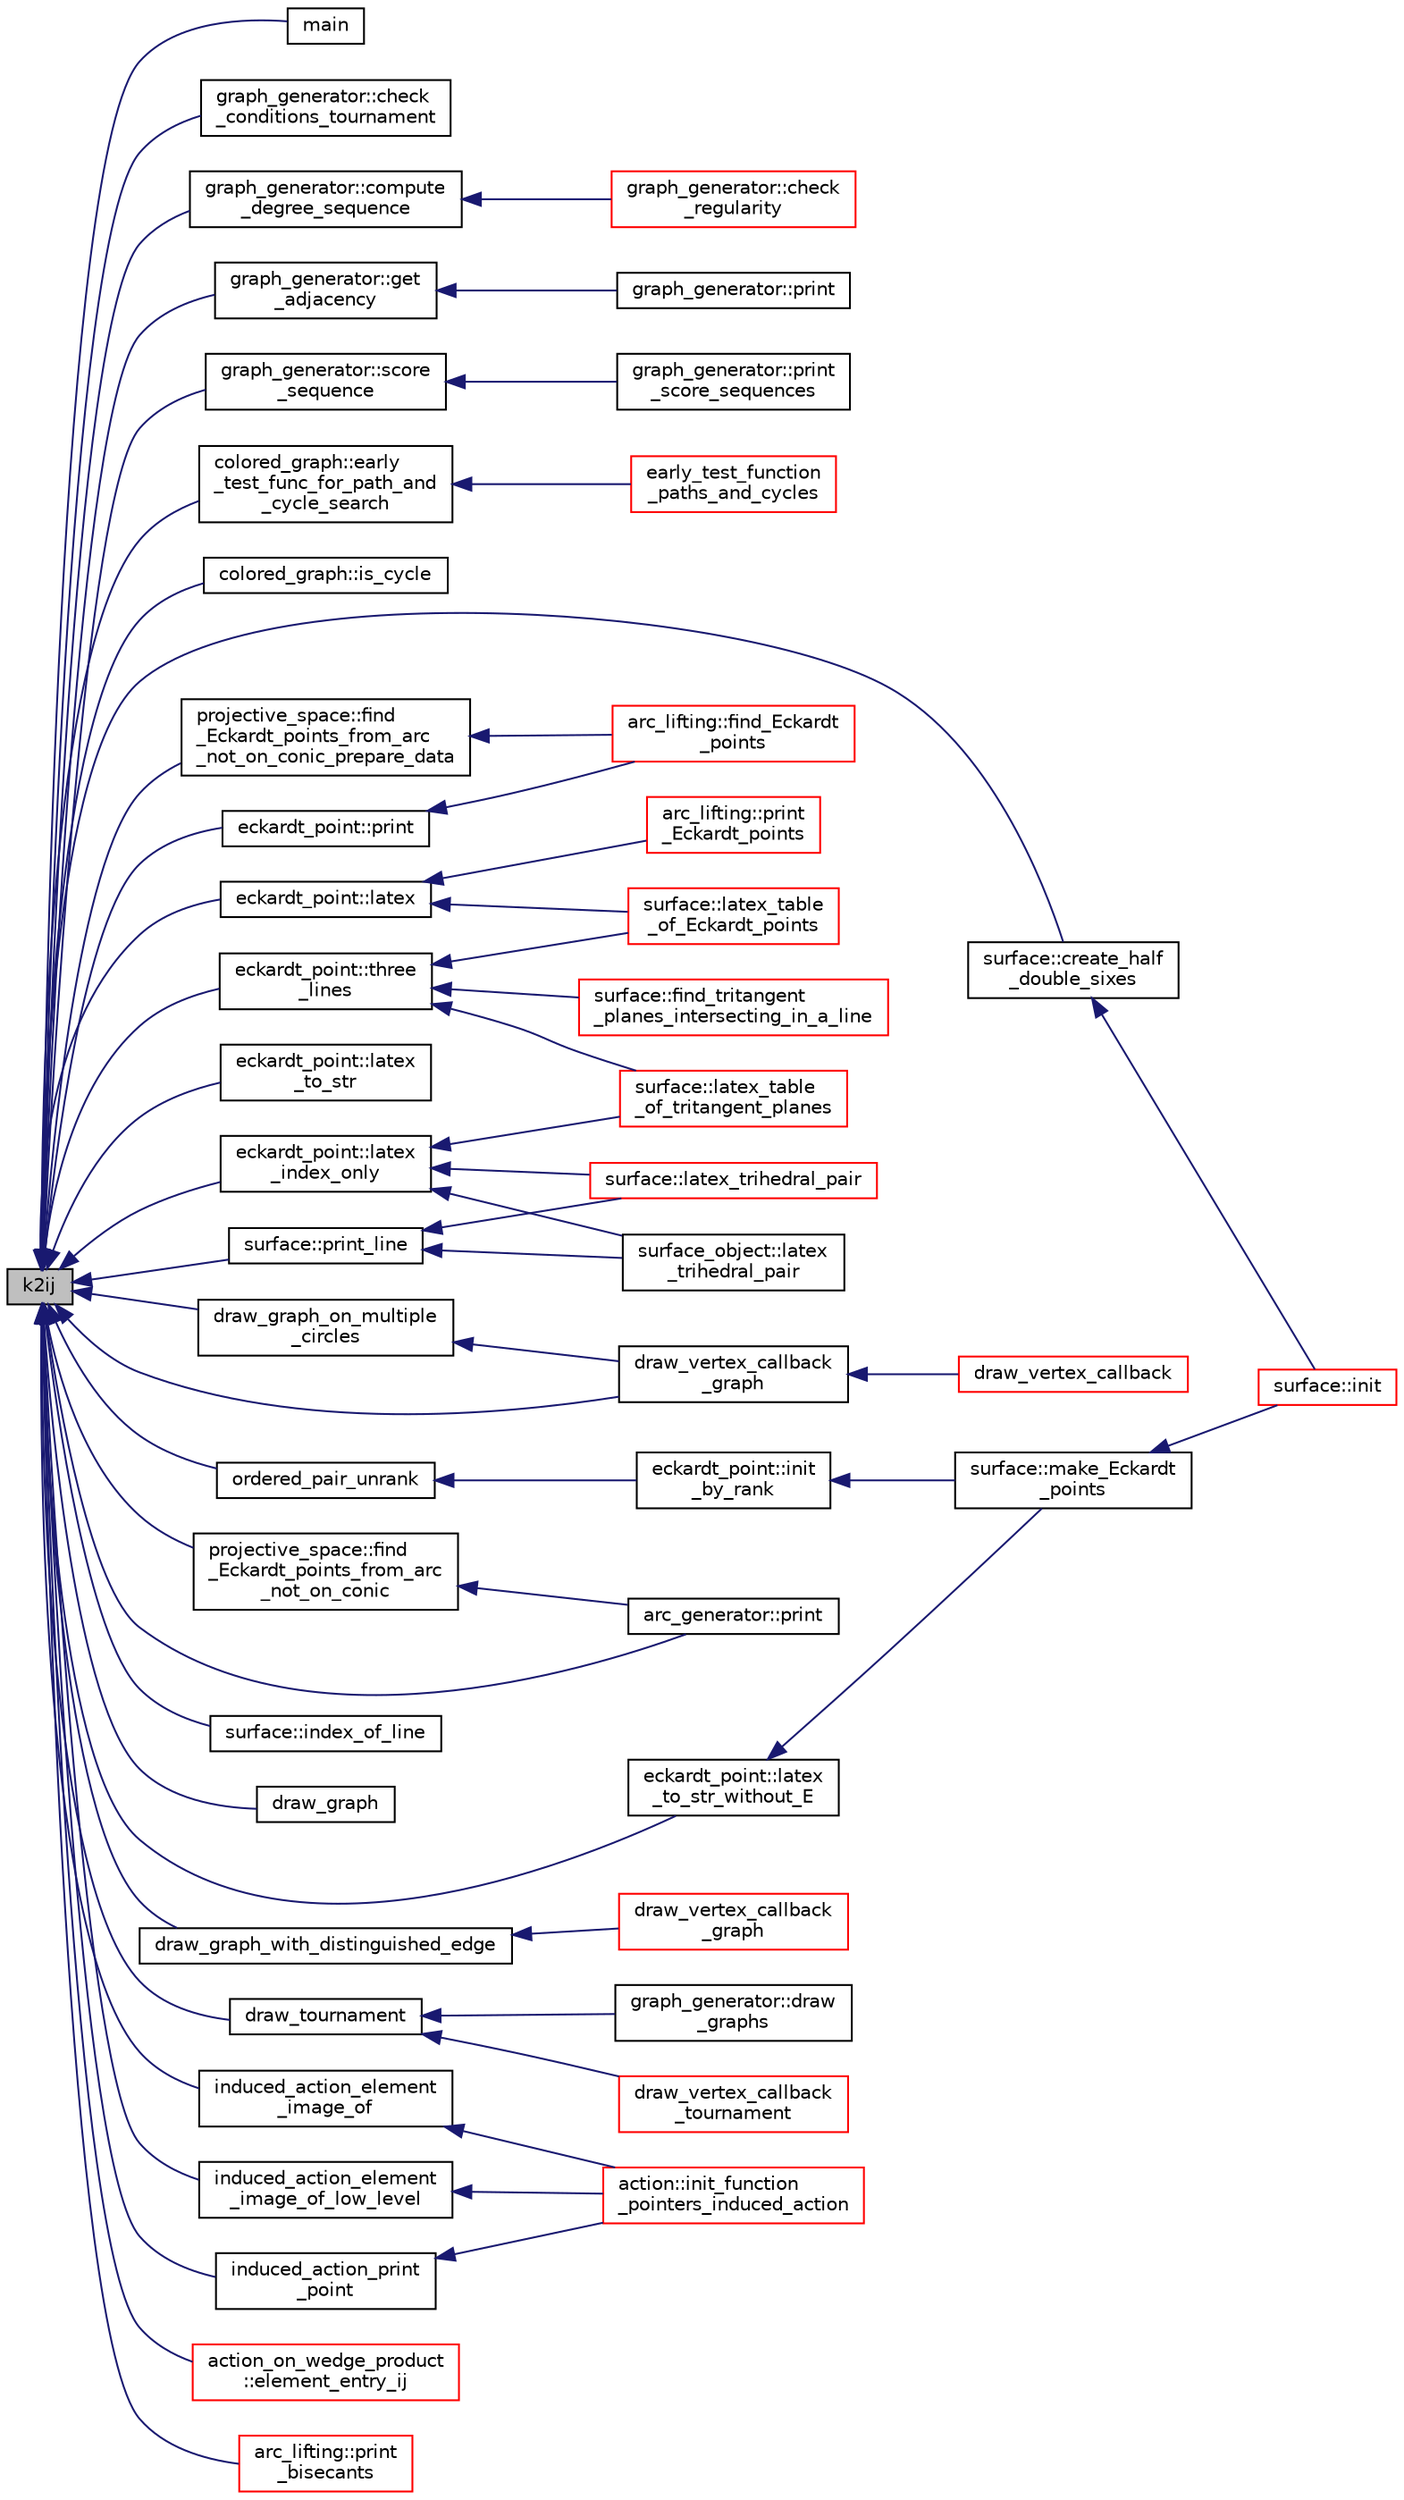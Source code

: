 digraph "k2ij"
{
  edge [fontname="Helvetica",fontsize="10",labelfontname="Helvetica",labelfontsize="10"];
  node [fontname="Helvetica",fontsize="10",shape=record];
  rankdir="LR";
  Node865 [label="k2ij",height=0.2,width=0.4,color="black", fillcolor="grey75", style="filled", fontcolor="black"];
  Node865 -> Node866 [dir="back",color="midnightblue",fontsize="10",style="solid",fontname="Helvetica"];
  Node866 [label="main",height=0.2,width=0.4,color="black", fillcolor="white", style="filled",URL="$df/d70/apps_2combinatorics_2nauty_8_c.html#a3c04138a5bfe5d72780bb7e82a18e627"];
  Node865 -> Node867 [dir="back",color="midnightblue",fontsize="10",style="solid",fontname="Helvetica"];
  Node867 [label="graph_generator::check\l_conditions_tournament",height=0.2,width=0.4,color="black", fillcolor="white", style="filled",URL="$d9/d91/classgraph__generator.html#ab2d3a1fcd6641f5e9243b20cda46a65f"];
  Node865 -> Node868 [dir="back",color="midnightblue",fontsize="10",style="solid",fontname="Helvetica"];
  Node868 [label="graph_generator::compute\l_degree_sequence",height=0.2,width=0.4,color="black", fillcolor="white", style="filled",URL="$d9/d91/classgraph__generator.html#aed762e0e135c3199f06859d5ffec9d6f"];
  Node868 -> Node869 [dir="back",color="midnightblue",fontsize="10",style="solid",fontname="Helvetica"];
  Node869 [label="graph_generator::check\l_regularity",height=0.2,width=0.4,color="red", fillcolor="white", style="filled",URL="$d9/d91/classgraph__generator.html#a8606511db2ddfc8c067160cf4e89afab"];
  Node865 -> Node872 [dir="back",color="midnightblue",fontsize="10",style="solid",fontname="Helvetica"];
  Node872 [label="graph_generator::get\l_adjacency",height=0.2,width=0.4,color="black", fillcolor="white", style="filled",URL="$d9/d91/classgraph__generator.html#af27b8eefa729867d8f3649cd6b7be580"];
  Node872 -> Node873 [dir="back",color="midnightblue",fontsize="10",style="solid",fontname="Helvetica"];
  Node873 [label="graph_generator::print",height=0.2,width=0.4,color="black", fillcolor="white", style="filled",URL="$d9/d91/classgraph__generator.html#a66be7852bf6f9099685fcd423fbd1a8a"];
  Node865 -> Node874 [dir="back",color="midnightblue",fontsize="10",style="solid",fontname="Helvetica"];
  Node874 [label="graph_generator::score\l_sequence",height=0.2,width=0.4,color="black", fillcolor="white", style="filled",URL="$d9/d91/classgraph__generator.html#a59eb457e6a2526e00d3007c1f49c5c3a"];
  Node874 -> Node875 [dir="back",color="midnightblue",fontsize="10",style="solid",fontname="Helvetica"];
  Node875 [label="graph_generator::print\l_score_sequences",height=0.2,width=0.4,color="black", fillcolor="white", style="filled",URL="$d9/d91/classgraph__generator.html#a3df96d225c443e2ec66f38c039400203"];
  Node865 -> Node876 [dir="back",color="midnightblue",fontsize="10",style="solid",fontname="Helvetica"];
  Node876 [label="colored_graph::early\l_test_func_for_path_and\l_cycle_search",height=0.2,width=0.4,color="black", fillcolor="white", style="filled",URL="$dc/de2/classcolored__graph.html#ac770bb4447ee749f22d84f3d1cc8bdda"];
  Node876 -> Node877 [dir="back",color="midnightblue",fontsize="10",style="solid",fontname="Helvetica"];
  Node877 [label="early_test_function\l_paths_and_cycles",height=0.2,width=0.4,color="red", fillcolor="white", style="filled",URL="$d9/dfa/all__cycles_8_c.html#a9dc326fc68b8e7b14d426fb8ac969a65"];
  Node865 -> Node879 [dir="back",color="midnightblue",fontsize="10",style="solid",fontname="Helvetica"];
  Node879 [label="colored_graph::is_cycle",height=0.2,width=0.4,color="black", fillcolor="white", style="filled",URL="$dc/de2/classcolored__graph.html#abdaff45d4c5ecc114c6baf4f267e3815"];
  Node865 -> Node880 [dir="back",color="midnightblue",fontsize="10",style="solid",fontname="Helvetica"];
  Node880 [label="draw_vertex_callback\l_graph",height=0.2,width=0.4,color="black", fillcolor="white", style="filled",URL="$d7/d2a/treedraw_8_c.html#ac40fdd8ab91b570efb82c2f7a37a545e"];
  Node880 -> Node881 [dir="back",color="midnightblue",fontsize="10",style="solid",fontname="Helvetica"];
  Node881 [label="draw_vertex_callback",height=0.2,width=0.4,color="red", fillcolor="white", style="filled",URL="$d7/d2a/treedraw_8_c.html#a39cc8da8d250eb22f46a5727b9123396"];
  Node865 -> Node883 [dir="back",color="midnightblue",fontsize="10",style="solid",fontname="Helvetica"];
  Node883 [label="ordered_pair_unrank",height=0.2,width=0.4,color="black", fillcolor="white", style="filled",URL="$d2/d23/combinatorics_8h.html#a8c23cc3f9bdc826d14ad7e64c26a694f"];
  Node883 -> Node884 [dir="back",color="midnightblue",fontsize="10",style="solid",fontname="Helvetica"];
  Node884 [label="eckardt_point::init\l_by_rank",height=0.2,width=0.4,color="black", fillcolor="white", style="filled",URL="$d6/d2e/classeckardt__point.html#a6ecd9c444ca639bf11340186f1e8a7ef"];
  Node884 -> Node885 [dir="back",color="midnightblue",fontsize="10",style="solid",fontname="Helvetica"];
  Node885 [label="surface::make_Eckardt\l_points",height=0.2,width=0.4,color="black", fillcolor="white", style="filled",URL="$d5/d88/classsurface.html#a12becb7be3c15fbff264368f79bd2f1b"];
  Node885 -> Node886 [dir="back",color="midnightblue",fontsize="10",style="solid",fontname="Helvetica"];
  Node886 [label="surface::init",height=0.2,width=0.4,color="red", fillcolor="white", style="filled",URL="$d5/d88/classsurface.html#a90570b0ca6ab02988159f2c40cb27308"];
  Node865 -> Node892 [dir="back",color="midnightblue",fontsize="10",style="solid",fontname="Helvetica"];
  Node892 [label="eckardt_point::print",height=0.2,width=0.4,color="black", fillcolor="white", style="filled",URL="$d6/d2e/classeckardt__point.html#aeb291944e3d18d5ce113c54426f62ba0"];
  Node892 -> Node893 [dir="back",color="midnightblue",fontsize="10",style="solid",fontname="Helvetica"];
  Node893 [label="arc_lifting::find_Eckardt\l_points",height=0.2,width=0.4,color="red", fillcolor="white", style="filled",URL="$dc/db7/classarc__lifting.html#a70012c92bd78768f5c1c5d14f995147b"];
  Node865 -> Node901 [dir="back",color="midnightblue",fontsize="10",style="solid",fontname="Helvetica"];
  Node901 [label="eckardt_point::latex",height=0.2,width=0.4,color="black", fillcolor="white", style="filled",URL="$d6/d2e/classeckardt__point.html#a2aa137a6c9a1ed28d410f63858f42ccf"];
  Node901 -> Node902 [dir="back",color="midnightblue",fontsize="10",style="solid",fontname="Helvetica"];
  Node902 [label="surface::latex_table\l_of_Eckardt_points",height=0.2,width=0.4,color="red", fillcolor="white", style="filled",URL="$d5/d88/classsurface.html#aacb80c9a1f6a77de3ab2bad12150c39a"];
  Node901 -> Node905 [dir="back",color="midnightblue",fontsize="10",style="solid",fontname="Helvetica"];
  Node905 [label="arc_lifting::print\l_Eckardt_points",height=0.2,width=0.4,color="red", fillcolor="white", style="filled",URL="$dc/db7/classarc__lifting.html#a2ae75a963209778680e23e7775217581"];
  Node865 -> Node906 [dir="back",color="midnightblue",fontsize="10",style="solid",fontname="Helvetica"];
  Node906 [label="eckardt_point::latex\l_index_only",height=0.2,width=0.4,color="black", fillcolor="white", style="filled",URL="$d6/d2e/classeckardt__point.html#af8fdbe7105921bd80a717cbdaae00e87"];
  Node906 -> Node907 [dir="back",color="midnightblue",fontsize="10",style="solid",fontname="Helvetica"];
  Node907 [label="surface::latex_trihedral_pair",height=0.2,width=0.4,color="red", fillcolor="white", style="filled",URL="$d5/d88/classsurface.html#af05aa0ba4420eee9f859ac13010137ac"];
  Node906 -> Node911 [dir="back",color="midnightblue",fontsize="10",style="solid",fontname="Helvetica"];
  Node911 [label="surface::latex_table\l_of_tritangent_planes",height=0.2,width=0.4,color="red", fillcolor="white", style="filled",URL="$d5/d88/classsurface.html#a36e371faec8bb246f04400307148744c"];
  Node906 -> Node912 [dir="back",color="midnightblue",fontsize="10",style="solid",fontname="Helvetica"];
  Node912 [label="surface_object::latex\l_trihedral_pair",height=0.2,width=0.4,color="black", fillcolor="white", style="filled",URL="$df/df8/classsurface__object.html#a6a117ddae3e964180e05e39c836c80f9"];
  Node865 -> Node913 [dir="back",color="midnightblue",fontsize="10",style="solid",fontname="Helvetica"];
  Node913 [label="eckardt_point::latex\l_to_str",height=0.2,width=0.4,color="black", fillcolor="white", style="filled",URL="$d6/d2e/classeckardt__point.html#a1c2ba0333f556cc0db508691c77ec614"];
  Node865 -> Node914 [dir="back",color="midnightblue",fontsize="10",style="solid",fontname="Helvetica"];
  Node914 [label="eckardt_point::latex\l_to_str_without_E",height=0.2,width=0.4,color="black", fillcolor="white", style="filled",URL="$d6/d2e/classeckardt__point.html#a64a9f086ff9bf323cdada4aa84e1a829"];
  Node914 -> Node885 [dir="back",color="midnightblue",fontsize="10",style="solid",fontname="Helvetica"];
  Node865 -> Node915 [dir="back",color="midnightblue",fontsize="10",style="solid",fontname="Helvetica"];
  Node915 [label="eckardt_point::three\l_lines",height=0.2,width=0.4,color="black", fillcolor="white", style="filled",URL="$d6/d2e/classeckardt__point.html#a09d0d5e2bdd6f834aecb6a065c7b6ee7"];
  Node915 -> Node902 [dir="back",color="midnightblue",fontsize="10",style="solid",fontname="Helvetica"];
  Node915 -> Node911 [dir="back",color="midnightblue",fontsize="10",style="solid",fontname="Helvetica"];
  Node915 -> Node916 [dir="back",color="midnightblue",fontsize="10",style="solid",fontname="Helvetica"];
  Node916 [label="surface::find_tritangent\l_planes_intersecting_in_a_line",height=0.2,width=0.4,color="red", fillcolor="white", style="filled",URL="$d5/d88/classsurface.html#ac2ec562235cc6d25620aa5244bd32260"];
  Node865 -> Node919 [dir="back",color="midnightblue",fontsize="10",style="solid",fontname="Helvetica"];
  Node919 [label="projective_space::find\l_Eckardt_points_from_arc\l_not_on_conic",height=0.2,width=0.4,color="black", fillcolor="white", style="filled",URL="$d2/d17/classprojective__space.html#a3b4fbef8fbbeee1af542b6f7c969ed79"];
  Node919 -> Node920 [dir="back",color="midnightblue",fontsize="10",style="solid",fontname="Helvetica"];
  Node920 [label="arc_generator::print",height=0.2,width=0.4,color="black", fillcolor="white", style="filled",URL="$d4/d21/classarc__generator.html#a4ae2e25ba85a60fb2a90a7b4f52675f7"];
  Node865 -> Node921 [dir="back",color="midnightblue",fontsize="10",style="solid",fontname="Helvetica"];
  Node921 [label="projective_space::find\l_Eckardt_points_from_arc\l_not_on_conic_prepare_data",height=0.2,width=0.4,color="black", fillcolor="white", style="filled",URL="$d2/d17/classprojective__space.html#a0fc1d9c2df818d2ffa6750c2cb63c54c"];
  Node921 -> Node893 [dir="back",color="midnightblue",fontsize="10",style="solid",fontname="Helvetica"];
  Node865 -> Node922 [dir="back",color="midnightblue",fontsize="10",style="solid",fontname="Helvetica"];
  Node922 [label="surface::print_line",height=0.2,width=0.4,color="black", fillcolor="white", style="filled",URL="$d5/d88/classsurface.html#a3c3b2848519e60d214db736b4e397789"];
  Node922 -> Node907 [dir="back",color="midnightblue",fontsize="10",style="solid",fontname="Helvetica"];
  Node922 -> Node912 [dir="back",color="midnightblue",fontsize="10",style="solid",fontname="Helvetica"];
  Node865 -> Node923 [dir="back",color="midnightblue",fontsize="10",style="solid",fontname="Helvetica"];
  Node923 [label="surface::create_half\l_double_sixes",height=0.2,width=0.4,color="black", fillcolor="white", style="filled",URL="$d5/d88/classsurface.html#abd6272010fb4ce46c941bb3e99c38799"];
  Node923 -> Node886 [dir="back",color="midnightblue",fontsize="10",style="solid",fontname="Helvetica"];
  Node865 -> Node924 [dir="back",color="midnightblue",fontsize="10",style="solid",fontname="Helvetica"];
  Node924 [label="surface::index_of_line",height=0.2,width=0.4,color="black", fillcolor="white", style="filled",URL="$d5/d88/classsurface.html#aa2646e66b03e59ca7886780db6abc567"];
  Node865 -> Node925 [dir="back",color="midnightblue",fontsize="10",style="solid",fontname="Helvetica"];
  Node925 [label="draw_graph",height=0.2,width=0.4,color="black", fillcolor="white", style="filled",URL="$d7/d04/graphics_8h.html#af937131778e8fbd30fd890cf5423f839"];
  Node865 -> Node926 [dir="back",color="midnightblue",fontsize="10",style="solid",fontname="Helvetica"];
  Node926 [label="draw_graph_with_distinguished_edge",height=0.2,width=0.4,color="black", fillcolor="white", style="filled",URL="$d7/d04/graphics_8h.html#a988569053fbe52d7320623c4e27b8aca"];
  Node926 -> Node927 [dir="back",color="midnightblue",fontsize="10",style="solid",fontname="Helvetica"];
  Node927 [label="draw_vertex_callback\l_graph",height=0.2,width=0.4,color="red", fillcolor="white", style="filled",URL="$da/d62/layered__graph__main_8_c.html#a48fa52122e4195a9e84162168e41b79d"];
  Node865 -> Node932 [dir="back",color="midnightblue",fontsize="10",style="solid",fontname="Helvetica"];
  Node932 [label="draw_graph_on_multiple\l_circles",height=0.2,width=0.4,color="black", fillcolor="white", style="filled",URL="$d7/d04/graphics_8h.html#a63ab8fc9db24e6b7a4d0c2994ebb5013"];
  Node932 -> Node880 [dir="back",color="midnightblue",fontsize="10",style="solid",fontname="Helvetica"];
  Node865 -> Node933 [dir="back",color="midnightblue",fontsize="10",style="solid",fontname="Helvetica"];
  Node933 [label="draw_tournament",height=0.2,width=0.4,color="black", fillcolor="white", style="filled",URL="$d7/d04/graphics_8h.html#abdcf81159ed67c2b19501ea77dbbf6c9"];
  Node933 -> Node934 [dir="back",color="midnightblue",fontsize="10",style="solid",fontname="Helvetica"];
  Node934 [label="graph_generator::draw\l_graphs",height=0.2,width=0.4,color="black", fillcolor="white", style="filled",URL="$d9/d91/classgraph__generator.html#aa07ad014571c0dbd09b93ccb99eb648e"];
  Node933 -> Node935 [dir="back",color="midnightblue",fontsize="10",style="solid",fontname="Helvetica"];
  Node935 [label="draw_vertex_callback\l_tournament",height=0.2,width=0.4,color="red", fillcolor="white", style="filled",URL="$da/d62/layered__graph__main_8_c.html#abbe547a03d8b114e3e28cc9b31a00e2c"];
  Node865 -> Node936 [dir="back",color="midnightblue",fontsize="10",style="solid",fontname="Helvetica"];
  Node936 [label="induced_action_element\l_image_of",height=0.2,width=0.4,color="black", fillcolor="white", style="filled",URL="$d3/d27/interface_8_c.html#a821850d6c3988dd122de0489cd36f0f0"];
  Node936 -> Node937 [dir="back",color="midnightblue",fontsize="10",style="solid",fontname="Helvetica"];
  Node937 [label="action::init_function\l_pointers_induced_action",height=0.2,width=0.4,color="red", fillcolor="white", style="filled",URL="$d2/d86/classaction.html#a3b9287d084b24f7a3b9532a7589c58de"];
  Node865 -> Node1138 [dir="back",color="midnightblue",fontsize="10",style="solid",fontname="Helvetica"];
  Node1138 [label="induced_action_element\l_image_of_low_level",height=0.2,width=0.4,color="black", fillcolor="white", style="filled",URL="$d3/d27/interface_8_c.html#aa4bc5f68829829d9a41223c260c658c5"];
  Node1138 -> Node937 [dir="back",color="midnightblue",fontsize="10",style="solid",fontname="Helvetica"];
  Node865 -> Node1139 [dir="back",color="midnightblue",fontsize="10",style="solid",fontname="Helvetica"];
  Node1139 [label="induced_action_print\l_point",height=0.2,width=0.4,color="black", fillcolor="white", style="filled",URL="$d3/d27/interface_8_c.html#af15373c64f9e8d33dd3c448d98cc2382"];
  Node1139 -> Node937 [dir="back",color="midnightblue",fontsize="10",style="solid",fontname="Helvetica"];
  Node865 -> Node1140 [dir="back",color="midnightblue",fontsize="10",style="solid",fontname="Helvetica"];
  Node1140 [label="action_on_wedge_product\l::element_entry_ij",height=0.2,width=0.4,color="red", fillcolor="white", style="filled",URL="$d0/deb/classaction__on__wedge__product.html#a8b232ff3dcf482e90e1f344dd272bb1f"];
  Node865 -> Node920 [dir="back",color="midnightblue",fontsize="10",style="solid",fontname="Helvetica"];
  Node865 -> Node1142 [dir="back",color="midnightblue",fontsize="10",style="solid",fontname="Helvetica"];
  Node1142 [label="arc_lifting::print\l_bisecants",height=0.2,width=0.4,color="red", fillcolor="white", style="filled",URL="$dc/db7/classarc__lifting.html#aef93f2c48dbbdbc91a45c166394b2e45"];
}
